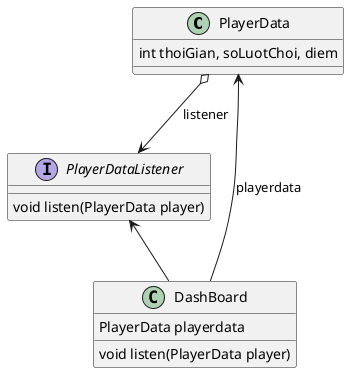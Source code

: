 @startuml
'https://plantuml.com/class-diagram

class PlayerData{
    int thoiGian, soLuotChoi, diem
}
class DashBoard{
    PlayerData playerdata
    void listen(PlayerData player)
}
interface PlayerDataListener{
    void listen(PlayerData player)
}

PlayerDataListener <-- DashBoard
PlayerData o--> PlayerDataListener : listener
DashBoard --> PlayerData : playerdata
@enduml